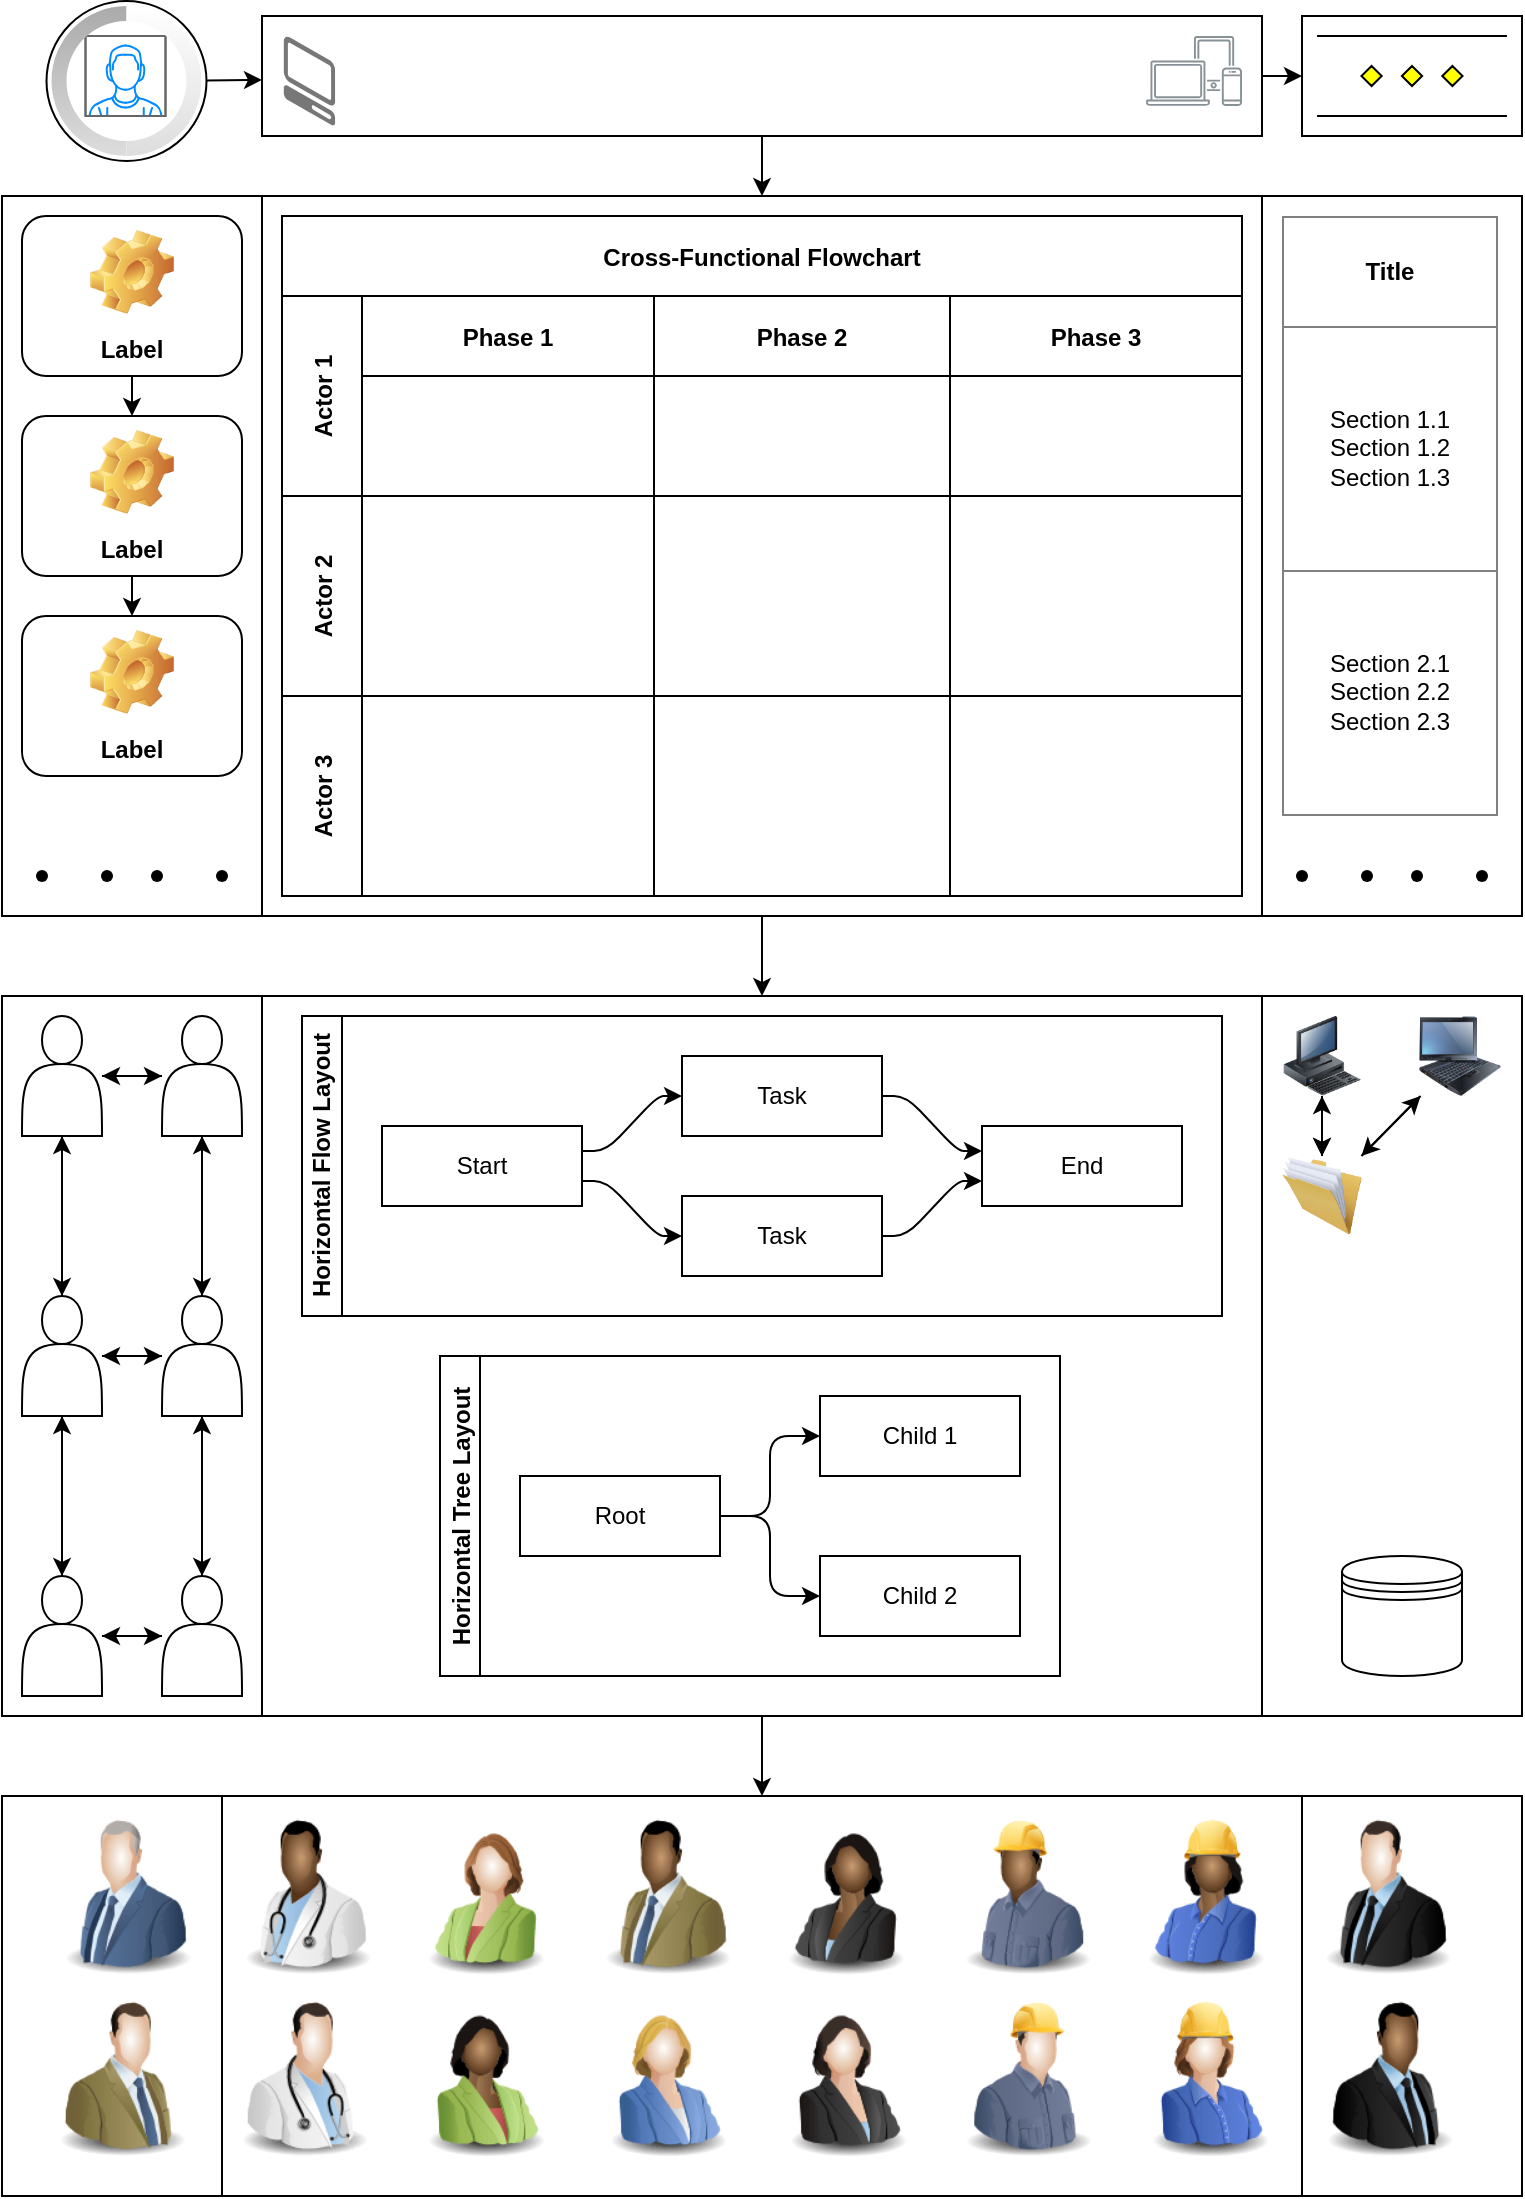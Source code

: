 <mxfile>
    <diagram id="rNNXV_eXRiIa2x4_hBiH" name="Page-1">
        <mxGraphModel dx="989" dy="453" grid="1" gridSize="10" guides="1" tooltips="1" connect="1" arrows="1" fold="1" page="1" pageScale="1" pageWidth="827" pageHeight="1169" background="none" math="0" shadow="0">
            <root>
                <mxCell id="0"/>
                <mxCell id="1" parent="0"/>
                <mxCell id="4" value="" style="edgeStyle=none;html=1;" edge="1" parent="1" source="2" target="3">
                    <mxGeometry relative="1" as="geometry"/>
                </mxCell>
                <mxCell id="2" value="" style="ellipse;whiteSpace=wrap;html=1;aspect=fixed;" vertex="1" parent="1">
                    <mxGeometry x="62.25" y="22.5" width="80" height="80" as="geometry"/>
                </mxCell>
                <mxCell id="6" value="" style="edgeStyle=none;html=1;" edge="1" parent="1" source="3" target="5">
                    <mxGeometry relative="1" as="geometry"/>
                </mxCell>
                <mxCell id="8" value="" style="edgeStyle=none;html=1;" edge="1" parent="1" source="3" target="7">
                    <mxGeometry relative="1" as="geometry"/>
                </mxCell>
                <mxCell id="3" value="" style="whiteSpace=wrap;html=1;" vertex="1" parent="1">
                    <mxGeometry x="170" y="30" width="500" height="60" as="geometry"/>
                </mxCell>
                <mxCell id="5" value="" style="whiteSpace=wrap;html=1;" vertex="1" parent="1">
                    <mxGeometry x="690" y="30" width="110" height="60" as="geometry"/>
                </mxCell>
                <mxCell id="10" value="" style="edgeStyle=none;html=1;" edge="1" parent="1" source="7" target="9">
                    <mxGeometry relative="1" as="geometry"/>
                </mxCell>
                <mxCell id="7" value="" style="shape=process;whiteSpace=wrap;html=1;backgroundOutline=1;size=0.171;" vertex="1" parent="1">
                    <mxGeometry x="40" y="120" width="760" height="360" as="geometry"/>
                </mxCell>
                <mxCell id="12" value="" style="edgeStyle=none;html=1;" edge="1" parent="1" source="9" target="11">
                    <mxGeometry relative="1" as="geometry"/>
                </mxCell>
                <mxCell id="9" value="" style="shape=process;whiteSpace=wrap;html=1;backgroundOutline=1;size=0.171;" vertex="1" parent="1">
                    <mxGeometry x="40" y="520" width="760" height="360" as="geometry"/>
                </mxCell>
                <mxCell id="11" value="" style="shape=process;whiteSpace=wrap;html=1;backgroundOutline=1;size=0.145;" vertex="1" parent="1">
                    <mxGeometry x="40" y="920" width="760" height="200" as="geometry"/>
                </mxCell>
                <mxCell id="16" value="Cross-Functional Flowchart" style="shape=table;childLayout=tableLayout;startSize=40;collapsible=0;recursiveResize=0;expand=0;fontStyle=1;" vertex="1" parent="1">
                    <mxGeometry x="180" y="130" width="480" height="340" as="geometry"/>
                </mxCell>
                <mxCell id="17" value="Actor 1" style="shape=tableRow;horizontal=0;startSize=40;swimlaneHead=0;swimlaneBody=0;top=0;left=0;bottom=0;right=0;dropTarget=0;fillColor=none;collapsible=0;recursiveResize=0;expand=0;fontStyle=1;" vertex="1" parent="16">
                    <mxGeometry y="40" width="480" height="100" as="geometry"/>
                </mxCell>
                <mxCell id="18" value="Phase 1" style="swimlane;swimlaneHead=0;swimlaneBody=0;fontStyle=0;connectable=0;fillColor=none;startSize=40;collapsible=0;recursiveResize=0;expand=0;fontStyle=1;" vertex="1" parent="17">
                    <mxGeometry x="40" width="146" height="100" as="geometry">
                        <mxRectangle width="146" height="100" as="alternateBounds"/>
                    </mxGeometry>
                </mxCell>
                <mxCell id="19" value="Phase 2" style="swimlane;swimlaneHead=0;swimlaneBody=0;fontStyle=0;connectable=0;fillColor=none;startSize=40;collapsible=0;recursiveResize=0;expand=0;fontStyle=1;" vertex="1" parent="17">
                    <mxGeometry x="186" width="148" height="100" as="geometry">
                        <mxRectangle width="148" height="100" as="alternateBounds"/>
                    </mxGeometry>
                </mxCell>
                <mxCell id="20" value="Phase 3" style="swimlane;swimlaneHead=0;swimlaneBody=0;fontStyle=0;connectable=0;fillColor=none;startSize=40;collapsible=0;recursiveResize=0;expand=0;fontStyle=1;" vertex="1" parent="17">
                    <mxGeometry x="334" width="146" height="100" as="geometry">
                        <mxRectangle width="146" height="100" as="alternateBounds"/>
                    </mxGeometry>
                </mxCell>
                <mxCell id="21" value="Actor 2" style="shape=tableRow;horizontal=0;startSize=40;swimlaneHead=0;swimlaneBody=0;top=0;left=0;bottom=0;right=0;dropTarget=0;fillColor=none;collapsible=0;recursiveResize=0;expand=0;fontStyle=1;" vertex="1" parent="16">
                    <mxGeometry y="140" width="480" height="100" as="geometry"/>
                </mxCell>
                <mxCell id="22" value="" style="swimlane;swimlaneHead=0;swimlaneBody=0;fontStyle=0;connectable=0;fillColor=none;startSize=0;collapsible=0;recursiveResize=0;expand=0;fontStyle=1;" vertex="1" parent="21">
                    <mxGeometry x="40" width="146" height="100" as="geometry">
                        <mxRectangle width="146" height="100" as="alternateBounds"/>
                    </mxGeometry>
                </mxCell>
                <mxCell id="23" value="" style="swimlane;swimlaneHead=0;swimlaneBody=0;fontStyle=0;connectable=0;fillColor=none;startSize=0;collapsible=0;recursiveResize=0;expand=0;fontStyle=1;" vertex="1" parent="21">
                    <mxGeometry x="186" width="148" height="100" as="geometry">
                        <mxRectangle width="148" height="100" as="alternateBounds"/>
                    </mxGeometry>
                </mxCell>
                <mxCell id="24" value="" style="swimlane;swimlaneHead=0;swimlaneBody=0;fontStyle=0;connectable=0;fillColor=none;startSize=0;collapsible=0;recursiveResize=0;expand=0;fontStyle=1;" vertex="1" parent="21">
                    <mxGeometry x="334" width="146" height="100" as="geometry">
                        <mxRectangle width="146" height="100" as="alternateBounds"/>
                    </mxGeometry>
                </mxCell>
                <mxCell id="25" value="Actor 3" style="shape=tableRow;horizontal=0;startSize=40;swimlaneHead=0;swimlaneBody=0;top=0;left=0;bottom=0;right=0;dropTarget=0;fillColor=none;collapsible=0;recursiveResize=0;expand=0;fontStyle=1;" vertex="1" parent="16">
                    <mxGeometry y="240" width="480" height="100" as="geometry"/>
                </mxCell>
                <mxCell id="26" value="" style="swimlane;swimlaneHead=0;swimlaneBody=0;fontStyle=0;connectable=0;fillColor=none;startSize=0;collapsible=0;recursiveResize=0;expand=0;fontStyle=1;" vertex="1" parent="25">
                    <mxGeometry x="40" width="146" height="100" as="geometry">
                        <mxRectangle width="146" height="100" as="alternateBounds"/>
                    </mxGeometry>
                </mxCell>
                <mxCell id="27" value="" style="swimlane;swimlaneHead=0;swimlaneBody=0;fontStyle=0;connectable=0;fillColor=none;startSize=0;collapsible=0;recursiveResize=0;expand=0;fontStyle=1;" vertex="1" parent="25">
                    <mxGeometry x="186" width="148" height="100" as="geometry">
                        <mxRectangle width="148" height="100" as="alternateBounds"/>
                    </mxGeometry>
                </mxCell>
                <mxCell id="28" value="" style="swimlane;swimlaneHead=0;swimlaneBody=0;fontStyle=0;connectable=0;fillColor=none;startSize=0;collapsible=0;recursiveResize=0;expand=0;fontStyle=1;" vertex="1" parent="25">
                    <mxGeometry x="334" width="146" height="100" as="geometry">
                        <mxRectangle width="146" height="100" as="alternateBounds"/>
                    </mxGeometry>
                </mxCell>
                <mxCell id="31" value="" style="edgeStyle=none;html=1;" edge="1" parent="1" source="29" target="30">
                    <mxGeometry relative="1" as="geometry"/>
                </mxCell>
                <mxCell id="29" value="Label" style="label;whiteSpace=wrap;html=1;align=center;verticalAlign=bottom;spacingLeft=0;spacingBottom=4;imageAlign=center;imageVerticalAlign=top;image=img/clipart/Gear_128x128.png" vertex="1" parent="1">
                    <mxGeometry x="50" y="130" width="110" height="80" as="geometry"/>
                </mxCell>
                <mxCell id="33" value="" style="edgeStyle=none;html=1;" edge="1" parent="1" source="30" target="32">
                    <mxGeometry relative="1" as="geometry"/>
                </mxCell>
                <mxCell id="30" value="Label" style="label;whiteSpace=wrap;html=1;align=center;verticalAlign=bottom;spacingLeft=0;spacingBottom=4;imageAlign=center;imageVerticalAlign=top;image=img/clipart/Gear_128x128.png" vertex="1" parent="1">
                    <mxGeometry x="50" y="230" width="110" height="80" as="geometry"/>
                </mxCell>
                <mxCell id="32" value="Label" style="label;whiteSpace=wrap;html=1;align=center;verticalAlign=bottom;spacingLeft=0;spacingBottom=4;imageAlign=center;imageVerticalAlign=top;image=img/clipart/Gear_128x128.png" vertex="1" parent="1">
                    <mxGeometry x="50" y="330" width="110" height="80" as="geometry"/>
                </mxCell>
                <mxCell id="36" value="" style="shape=waypoint;sketch=0;fillStyle=solid;size=6;pointerEvents=1;points=[];fillColor=none;resizable=0;rotatable=0;perimeter=centerPerimeter;snapToPoint=1;" vertex="1" parent="1">
                    <mxGeometry x="50" y="450" width="20" height="20" as="geometry"/>
                </mxCell>
                <mxCell id="40" value="" style="shape=waypoint;sketch=0;fillStyle=solid;size=6;pointerEvents=1;points=[];fillColor=none;resizable=0;rotatable=0;perimeter=centerPerimeter;snapToPoint=1;" vertex="1" parent="1">
                    <mxGeometry x="140" y="450" width="20" height="20" as="geometry"/>
                </mxCell>
                <mxCell id="44" value="" style="shape=waypoint;sketch=0;fillStyle=solid;size=6;pointerEvents=1;points=[];fillColor=none;resizable=0;rotatable=0;perimeter=centerPerimeter;snapToPoint=1;" vertex="1" parent="1">
                    <mxGeometry x="82.5" y="450" width="20" height="20" as="geometry"/>
                </mxCell>
                <mxCell id="45" value="" style="shape=waypoint;sketch=0;fillStyle=solid;size=6;pointerEvents=1;points=[];fillColor=none;resizable=0;rotatable=0;perimeter=centerPerimeter;snapToPoint=1;" vertex="1" parent="1">
                    <mxGeometry x="107.5" y="450" width="20" height="20" as="geometry"/>
                </mxCell>
                <mxCell id="46" value="" style="shape=waypoint;sketch=0;fillStyle=solid;size=6;pointerEvents=1;points=[];fillColor=none;resizable=0;rotatable=0;perimeter=centerPerimeter;snapToPoint=1;" vertex="1" parent="1">
                    <mxGeometry x="680" y="450" width="20" height="20" as="geometry"/>
                </mxCell>
                <mxCell id="47" value="" style="shape=waypoint;sketch=0;fillStyle=solid;size=6;pointerEvents=1;points=[];fillColor=none;resizable=0;rotatable=0;perimeter=centerPerimeter;snapToPoint=1;" vertex="1" parent="1">
                    <mxGeometry x="770" y="450" width="20" height="20" as="geometry"/>
                </mxCell>
                <mxCell id="48" value="" style="shape=waypoint;sketch=0;fillStyle=solid;size=6;pointerEvents=1;points=[];fillColor=none;resizable=0;rotatable=0;perimeter=centerPerimeter;snapToPoint=1;" vertex="1" parent="1">
                    <mxGeometry x="712.5" y="450" width="20" height="20" as="geometry"/>
                </mxCell>
                <mxCell id="49" value="" style="shape=waypoint;sketch=0;fillStyle=solid;size=6;pointerEvents=1;points=[];fillColor=none;resizable=0;rotatable=0;perimeter=centerPerimeter;snapToPoint=1;" vertex="1" parent="1">
                    <mxGeometry x="737.5" y="450" width="20" height="20" as="geometry"/>
                </mxCell>
                <mxCell id="50" value="&lt;table border=&quot;1&quot; width=&quot;100%&quot; height=&quot;100%&quot; cellpadding=&quot;4&quot; style=&quot;width:100%;height:100%;border-collapse:collapse;&quot;&gt;&lt;tr&gt;&lt;th align=&quot;center&quot;&gt;&lt;b&gt;Title&lt;/b&gt;&lt;/th&gt;&lt;/tr&gt;&lt;tr&gt;&lt;td align=&quot;center&quot;&gt;Section 1.1&#10;Section 1.2&#10;Section 1.3&lt;/td&gt;&lt;/tr&gt;&lt;tr&gt;&lt;td align=&quot;center&quot;&gt;Section 2.1&#10;Section 2.2&#10;Section 2.3&lt;/td&gt;&lt;/tr&gt;&lt;/table&gt;" style="text;html=1;whiteSpace=wrap;strokeColor=none;fillColor=none;overflow=fill;" vertex="1" parent="1">
                    <mxGeometry x="680" y="130" width="107.5" height="300" as="geometry"/>
                </mxCell>
                <mxCell id="53" value="" style="edgeStyle=none;html=1;" edge="1" parent="1" source="51" target="52">
                    <mxGeometry relative="1" as="geometry"/>
                </mxCell>
                <mxCell id="57" value="" style="edgeStyle=none;html=1;" edge="1" parent="1" source="51" target="56">
                    <mxGeometry relative="1" as="geometry"/>
                </mxCell>
                <mxCell id="51" value="" style="shape=actor;whiteSpace=wrap;html=1;" vertex="1" parent="1">
                    <mxGeometry x="50" y="530" width="40" height="60" as="geometry"/>
                </mxCell>
                <mxCell id="55" value="" style="edgeStyle=none;html=1;" edge="1" parent="1" source="52" target="54">
                    <mxGeometry relative="1" as="geometry"/>
                </mxCell>
                <mxCell id="68" value="" style="edgeStyle=none;html=1;" edge="1" parent="1" source="52" target="51">
                    <mxGeometry relative="1" as="geometry"/>
                </mxCell>
                <mxCell id="52" value="" style="shape=actor;whiteSpace=wrap;html=1;" vertex="1" parent="1">
                    <mxGeometry x="120" y="530" width="40" height="60" as="geometry"/>
                </mxCell>
                <mxCell id="61" value="" style="edgeStyle=none;html=1;" edge="1" parent="1" source="54" target="60">
                    <mxGeometry relative="1" as="geometry"/>
                </mxCell>
                <mxCell id="65" style="edgeStyle=none;html=1;" edge="1" parent="1" source="54">
                    <mxGeometry relative="1" as="geometry">
                        <mxPoint x="140" y="590" as="targetPoint"/>
                    </mxGeometry>
                </mxCell>
                <mxCell id="70" value="" style="edgeStyle=none;html=1;" edge="1" parent="1" source="54" target="56">
                    <mxGeometry relative="1" as="geometry"/>
                </mxCell>
                <mxCell id="54" value="" style="shape=actor;whiteSpace=wrap;html=1;" vertex="1" parent="1">
                    <mxGeometry x="120" y="670" width="40" height="60" as="geometry"/>
                </mxCell>
                <mxCell id="59" value="" style="edgeStyle=none;html=1;" edge="1" parent="1" source="56" target="58">
                    <mxGeometry relative="1" as="geometry"/>
                </mxCell>
                <mxCell id="64" value="" style="edgeStyle=none;html=1;" edge="1" parent="1" source="56" target="51">
                    <mxGeometry relative="1" as="geometry"/>
                </mxCell>
                <mxCell id="69" value="" style="edgeStyle=none;html=1;" edge="1" parent="1" source="56" target="54">
                    <mxGeometry relative="1" as="geometry"/>
                </mxCell>
                <mxCell id="56" value="" style="shape=actor;whiteSpace=wrap;html=1;" vertex="1" parent="1">
                    <mxGeometry x="50" y="670" width="40" height="60" as="geometry"/>
                </mxCell>
                <mxCell id="63" value="" style="edgeStyle=none;html=1;" edge="1" parent="1" source="58" target="60">
                    <mxGeometry relative="1" as="geometry"/>
                </mxCell>
                <mxCell id="67" value="" style="edgeStyle=none;html=1;" edge="1" parent="1" source="58" target="56">
                    <mxGeometry relative="1" as="geometry"/>
                </mxCell>
                <mxCell id="58" value="" style="shape=actor;whiteSpace=wrap;html=1;" vertex="1" parent="1">
                    <mxGeometry x="50" y="810" width="40" height="60" as="geometry"/>
                </mxCell>
                <mxCell id="62" value="" style="edgeStyle=none;html=1;" edge="1" parent="1" source="60" target="58">
                    <mxGeometry relative="1" as="geometry"/>
                </mxCell>
                <mxCell id="66" value="" style="edgeStyle=none;html=1;" edge="1" parent="1" source="60" target="54">
                    <mxGeometry relative="1" as="geometry"/>
                </mxCell>
                <mxCell id="60" value="" style="shape=actor;whiteSpace=wrap;html=1;" vertex="1" parent="1">
                    <mxGeometry x="120" y="810" width="40" height="60" as="geometry"/>
                </mxCell>
                <mxCell id="71" value="Horizontal Flow Layout" style="swimlane;html=1;startSize=20;horizontal=0;childLayout=flowLayout;flowOrientation=west;resizable=0;interRankCellSpacing=50;containerType=tree;fontSize=12;" vertex="1" parent="1">
                    <mxGeometry x="190" y="530" width="460" height="150" as="geometry"/>
                </mxCell>
                <mxCell id="72" value="Start" style="whiteSpace=wrap;html=1;" vertex="1" parent="71">
                    <mxGeometry x="40" y="55" width="100" height="40" as="geometry"/>
                </mxCell>
                <mxCell id="73" value="Task" style="whiteSpace=wrap;html=1;" vertex="1" parent="71">
                    <mxGeometry x="190" y="20" width="100" height="40" as="geometry"/>
                </mxCell>
                <mxCell id="74" value="" style="html=1;rounded=1;curved=0;sourcePerimeterSpacing=0;targetPerimeterSpacing=0;startSize=6;endSize=6;noEdgeStyle=1;orthogonal=1;" edge="1" parent="71" source="72" target="73">
                    <mxGeometry relative="1" as="geometry">
                        <Array as="points">
                            <mxPoint x="152" y="67.5"/>
                            <mxPoint x="178" y="40"/>
                        </Array>
                    </mxGeometry>
                </mxCell>
                <mxCell id="75" value="Task" style="whiteSpace=wrap;html=1;" vertex="1" parent="71">
                    <mxGeometry x="190" y="90" width="100" height="40" as="geometry"/>
                </mxCell>
                <mxCell id="76" value="" style="html=1;rounded=1;curved=0;sourcePerimeterSpacing=0;targetPerimeterSpacing=0;startSize=6;endSize=6;noEdgeStyle=1;orthogonal=1;" edge="1" parent="71" source="72" target="75">
                    <mxGeometry relative="1" as="geometry">
                        <Array as="points">
                            <mxPoint x="152" y="82.5"/>
                            <mxPoint x="178" y="110"/>
                        </Array>
                    </mxGeometry>
                </mxCell>
                <mxCell id="77" value="End" style="whiteSpace=wrap;html=1;" vertex="1" parent="71">
                    <mxGeometry x="340" y="55" width="100" height="40" as="geometry"/>
                </mxCell>
                <mxCell id="78" value="" style="html=1;rounded=1;curved=0;sourcePerimeterSpacing=0;targetPerimeterSpacing=0;startSize=6;endSize=6;noEdgeStyle=1;orthogonal=1;" edge="1" parent="71" source="73" target="77">
                    <mxGeometry relative="1" as="geometry">
                        <Array as="points">
                            <mxPoint x="302" y="40"/>
                            <mxPoint x="328" y="67.5"/>
                        </Array>
                    </mxGeometry>
                </mxCell>
                <mxCell id="79" value="" style="html=1;rounded=1;curved=0;sourcePerimeterSpacing=0;targetPerimeterSpacing=0;startSize=6;endSize=6;noEdgeStyle=1;orthogonal=1;" edge="1" parent="71" source="75" target="77">
                    <mxGeometry relative="1" as="geometry">
                        <Array as="points">
                            <mxPoint x="302" y="110"/>
                            <mxPoint x="328" y="82.5"/>
                        </Array>
                    </mxGeometry>
                </mxCell>
                <mxCell id="80" value="Horizontal Tree Layout" style="swimlane;startSize=20;horizontal=0;childLayout=treeLayout;horizontalTree=1;resizable=0;containerType=tree;fontSize=12;" vertex="1" parent="1">
                    <mxGeometry x="259" y="700" width="310" height="160" as="geometry"/>
                </mxCell>
                <mxCell id="81" value="Root" style="whiteSpace=wrap;html=1;" vertex="1" parent="80">
                    <mxGeometry x="40" y="60" width="100" height="40" as="geometry"/>
                </mxCell>
                <mxCell id="82" value="Child 1" style="whiteSpace=wrap;html=1;" vertex="1" parent="80">
                    <mxGeometry x="190" y="20" width="100" height="40" as="geometry"/>
                </mxCell>
                <mxCell id="83" value="" style="edgeStyle=elbowEdgeStyle;elbow=vertical;html=1;rounded=1;curved=0;sourcePerimeterSpacing=0;targetPerimeterSpacing=0;startSize=6;endSize=6;" edge="1" parent="80" source="81" target="82">
                    <mxGeometry relative="1" as="geometry"/>
                </mxCell>
                <mxCell id="84" value="Child 2" style="whiteSpace=wrap;html=1;" vertex="1" parent="80">
                    <mxGeometry x="190" y="100" width="100" height="40" as="geometry"/>
                </mxCell>
                <mxCell id="85" value="" style="edgeStyle=elbowEdgeStyle;elbow=vertical;html=1;rounded=1;curved=0;sourcePerimeterSpacing=0;targetPerimeterSpacing=0;startSize=6;endSize=6;" edge="1" parent="80" source="81" target="84">
                    <mxGeometry relative="1" as="geometry"/>
                </mxCell>
                <mxCell id="86" value="" style="shape=datastore;whiteSpace=wrap;html=1;" vertex="1" parent="1">
                    <mxGeometry x="710" y="800" width="60" height="60" as="geometry"/>
                </mxCell>
                <mxCell id="94" value="" style="edgeStyle=none;html=1;" edge="1" parent="1" source="87" target="89">
                    <mxGeometry relative="1" as="geometry"/>
                </mxCell>
                <mxCell id="95" style="edgeStyle=none;html=1;" edge="1" parent="1" source="87" target="89">
                    <mxGeometry relative="1" as="geometry"/>
                </mxCell>
                <mxCell id="87" value="" style="image;html=1;image=img/lib/clip_art/computers/Workstation_128x128.png;verticalAlign=middle;labelBorderColor=default;whiteSpace=wrap;" vertex="1" parent="1">
                    <mxGeometry x="675" y="530" width="50" height="40" as="geometry"/>
                </mxCell>
                <mxCell id="92" value="" style="edgeStyle=none;html=1;" edge="1" parent="1" source="88" target="89">
                    <mxGeometry relative="1" as="geometry"/>
                </mxCell>
                <mxCell id="88" value="" style="image;html=1;image=img/lib/clip_art/computers/IBM_Tablet_128x128.png;verticalAlign=middle;labelBorderColor=default;whiteSpace=wrap;" vertex="1" parent="1">
                    <mxGeometry x="744" y="530" width="50" height="40" as="geometry"/>
                </mxCell>
                <mxCell id="91" value="" style="edgeStyle=none;html=1;" edge="1" parent="1" source="89" target="88">
                    <mxGeometry relative="1" as="geometry"/>
                </mxCell>
                <mxCell id="93" style="edgeStyle=none;html=1;entryX=0.5;entryY=1;entryDx=0;entryDy=0;" edge="1" parent="1" source="89" target="87">
                    <mxGeometry relative="1" as="geometry"/>
                </mxCell>
                <mxCell id="89" value="" style="image;html=1;image=img/lib/clip_art/general/Full_Folder_128x128.png;labelBorderColor=default;" vertex="1" parent="1">
                    <mxGeometry x="680" y="600" width="40" height="40" as="geometry"/>
                </mxCell>
                <mxCell id="96" value="" style="image;html=1;image=img/lib/clip_art/people/Suit_Man_128x128.png;labelBorderColor=default;flipH=1;" vertex="1" parent="1">
                    <mxGeometry x="693.75" y="930" width="80" height="80" as="geometry"/>
                </mxCell>
                <mxCell id="97" value="" style="image;html=1;image=img/lib/clip_art/people/Suit_Man_Black_128x128.png;labelBorderColor=default;flipH=0;" vertex="1" parent="1">
                    <mxGeometry x="693.75" y="1021" width="80" height="80" as="geometry"/>
                </mxCell>
                <mxCell id="98" value="" style="image;html=1;image=img/lib/clip_art/people/Suit_Man_Blue_128x128.png;labelBorderColor=default;flipH=1;" vertex="1" parent="1">
                    <mxGeometry x="63.75" y="930" width="80" height="80" as="geometry"/>
                </mxCell>
                <mxCell id="99" value="" style="image;html=1;image=img/lib/clip_art/people/Suit_Man_Green_128x128.png;labelBorderColor=default;flipH=0;" vertex="1" parent="1">
                    <mxGeometry x="60" y="1021" width="80" height="80" as="geometry"/>
                </mxCell>
                <mxCell id="100" value="" style="image;html=1;image=img/lib/clip_art/people/Suit_Man_Green_Black_128x128.png;labelBorderColor=default;flipH=1;" vertex="1" parent="1">
                    <mxGeometry x="333.75" y="930" width="80" height="80" as="geometry"/>
                </mxCell>
                <mxCell id="101" value="" style="image;html=1;image=img/lib/clip_art/people/Suit_Woman_128x128.png;labelBorderColor=default;flipH=0;" vertex="1" parent="1">
                    <mxGeometry x="422" y="1021" width="80" height="80" as="geometry"/>
                </mxCell>
                <mxCell id="102" value="" style="image;html=1;image=img/lib/clip_art/people/Suit_Woman_Black_128x128.png;labelBorderColor=default;flipH=1;" vertex="1" parent="1">
                    <mxGeometry x="423.75" y="930" width="80" height="80" as="geometry"/>
                </mxCell>
                <mxCell id="103" value="" style="image;html=1;image=img/lib/clip_art/people/Suit_Woman_Blue_128x128.png;labelBorderColor=default;flipH=0;" vertex="1" parent="1">
                    <mxGeometry x="332" y="1021" width="80" height="80" as="geometry"/>
                </mxCell>
                <mxCell id="104" value="" style="image;html=1;image=img/lib/clip_art/people/Suit_Woman_Green_128x128.png;labelBorderColor=default;flipH=1;" vertex="1" parent="1">
                    <mxGeometry x="243.75" y="930" width="80" height="80" as="geometry"/>
                </mxCell>
                <mxCell id="105" value="" style="image;html=1;image=img/lib/clip_art/people/Suit_Woman_Green_Black_128x128.png;labelBorderColor=default;flipH=0;" vertex="1" parent="1">
                    <mxGeometry x="241" y="1021" width="80" height="80" as="geometry"/>
                </mxCell>
                <mxCell id="106" value="" style="image;html=1;image=img/lib/clip_art/people/Construction_Worker_Man_128x128.png;labelBorderColor=default;flipH=0;" vertex="1" parent="1">
                    <mxGeometry x="513" y="1021" width="80" height="80" as="geometry"/>
                </mxCell>
                <mxCell id="107" value="" style="image;html=1;image=img/lib/clip_art/people/Construction_Worker_Man_Black_128x128.png;labelBorderColor=default;flipH=1;" vertex="1" parent="1">
                    <mxGeometry x="513.75" y="930" width="80" height="80" as="geometry"/>
                </mxCell>
                <mxCell id="108" value="" style="image;html=1;image=img/lib/clip_art/people/Construction_Worker_Woman_128x128.png;labelBorderColor=default;flipH=0;" vertex="1" parent="1">
                    <mxGeometry x="603" y="1021" width="80" height="80" as="geometry"/>
                </mxCell>
                <mxCell id="109" value="" style="image;html=1;image=img/lib/clip_art/people/Construction_Worker_Woman_Black_128x128.png;labelBorderColor=default;flipH=1;" vertex="1" parent="1">
                    <mxGeometry x="603.75" y="930" width="80" height="80" as="geometry"/>
                </mxCell>
                <mxCell id="110" value="" style="image;html=1;image=img/lib/clip_art/people/Doctor_Man_128x128.png;labelBorderColor=default;flipH=0;" vertex="1" parent="1">
                    <mxGeometry x="151" y="1021" width="80" height="80" as="geometry"/>
                </mxCell>
                <mxCell id="111" value="" style="image;html=1;image=img/lib/clip_art/people/Doctor_Man_Black_128x128.png;labelBorderColor=default;flipH=1;" vertex="1" parent="1">
                    <mxGeometry x="153.75" y="930" width="80" height="80" as="geometry"/>
                </mxCell>
                <mxCell id="112" value="" style="verticalLabelPosition=bottom;verticalAlign=top;html=1;shape=mxgraph.flowchart.parallel_mode;pointerEvents=1;labelBorderColor=default;" vertex="1" parent="1">
                    <mxGeometry x="697.5" y="40" width="95" height="40" as="geometry"/>
                </mxCell>
                <mxCell id="114" value="" style="verticalLabelPosition=bottom;shadow=0;dashed=0;align=center;html=1;verticalAlign=top;strokeWidth=1;shape=mxgraph.mockup.containers.userMale;strokeColor=#666666;strokeColor2=#008cff;labelBorderColor=default;" vertex="1" parent="1">
                    <mxGeometry x="81.75" y="40" width="40" height="40" as="geometry"/>
                </mxCell>
                <mxCell id="113" value="" style="verticalLabelPosition=bottom;verticalAlign=top;html=1;shadow=0;dashed=0;strokeWidth=1;shape=mxgraph.android.indeterminateSpinner;labelBorderColor=default;" vertex="1" parent="1">
                    <mxGeometry x="64.75" y="25" width="75" height="75" as="geometry"/>
                </mxCell>
                <mxCell id="116" value="" style="sketch=0;outlineConnect=0;gradientColor=none;fontColor=#545B64;strokeColor=none;fillColor=#879196;dashed=0;verticalLabelPosition=bottom;verticalAlign=top;align=center;html=1;fontSize=12;fontStyle=0;aspect=fixed;shape=mxgraph.aws4.illustration_devices;pointerEvents=1;labelBorderColor=default;" vertex="1" parent="1">
                    <mxGeometry x="612.05" y="40" width="47.95" height="35" as="geometry"/>
                </mxCell>
                <mxCell id="117" value="" style="verticalLabelPosition=bottom;html=1;verticalAlign=top;strokeWidth=1;align=center;outlineConnect=0;dashed=0;outlineConnect=0;shape=mxgraph.aws3d.client;aspect=fixed;strokeColor=none;fillColor=#777777;labelBorderColor=default;" vertex="1" parent="1">
                    <mxGeometry x="180.91" y="40.25" width="25.67" height="44.5" as="geometry"/>
                </mxCell>
            </root>
        </mxGraphModel>
    </diagram>
</mxfile>